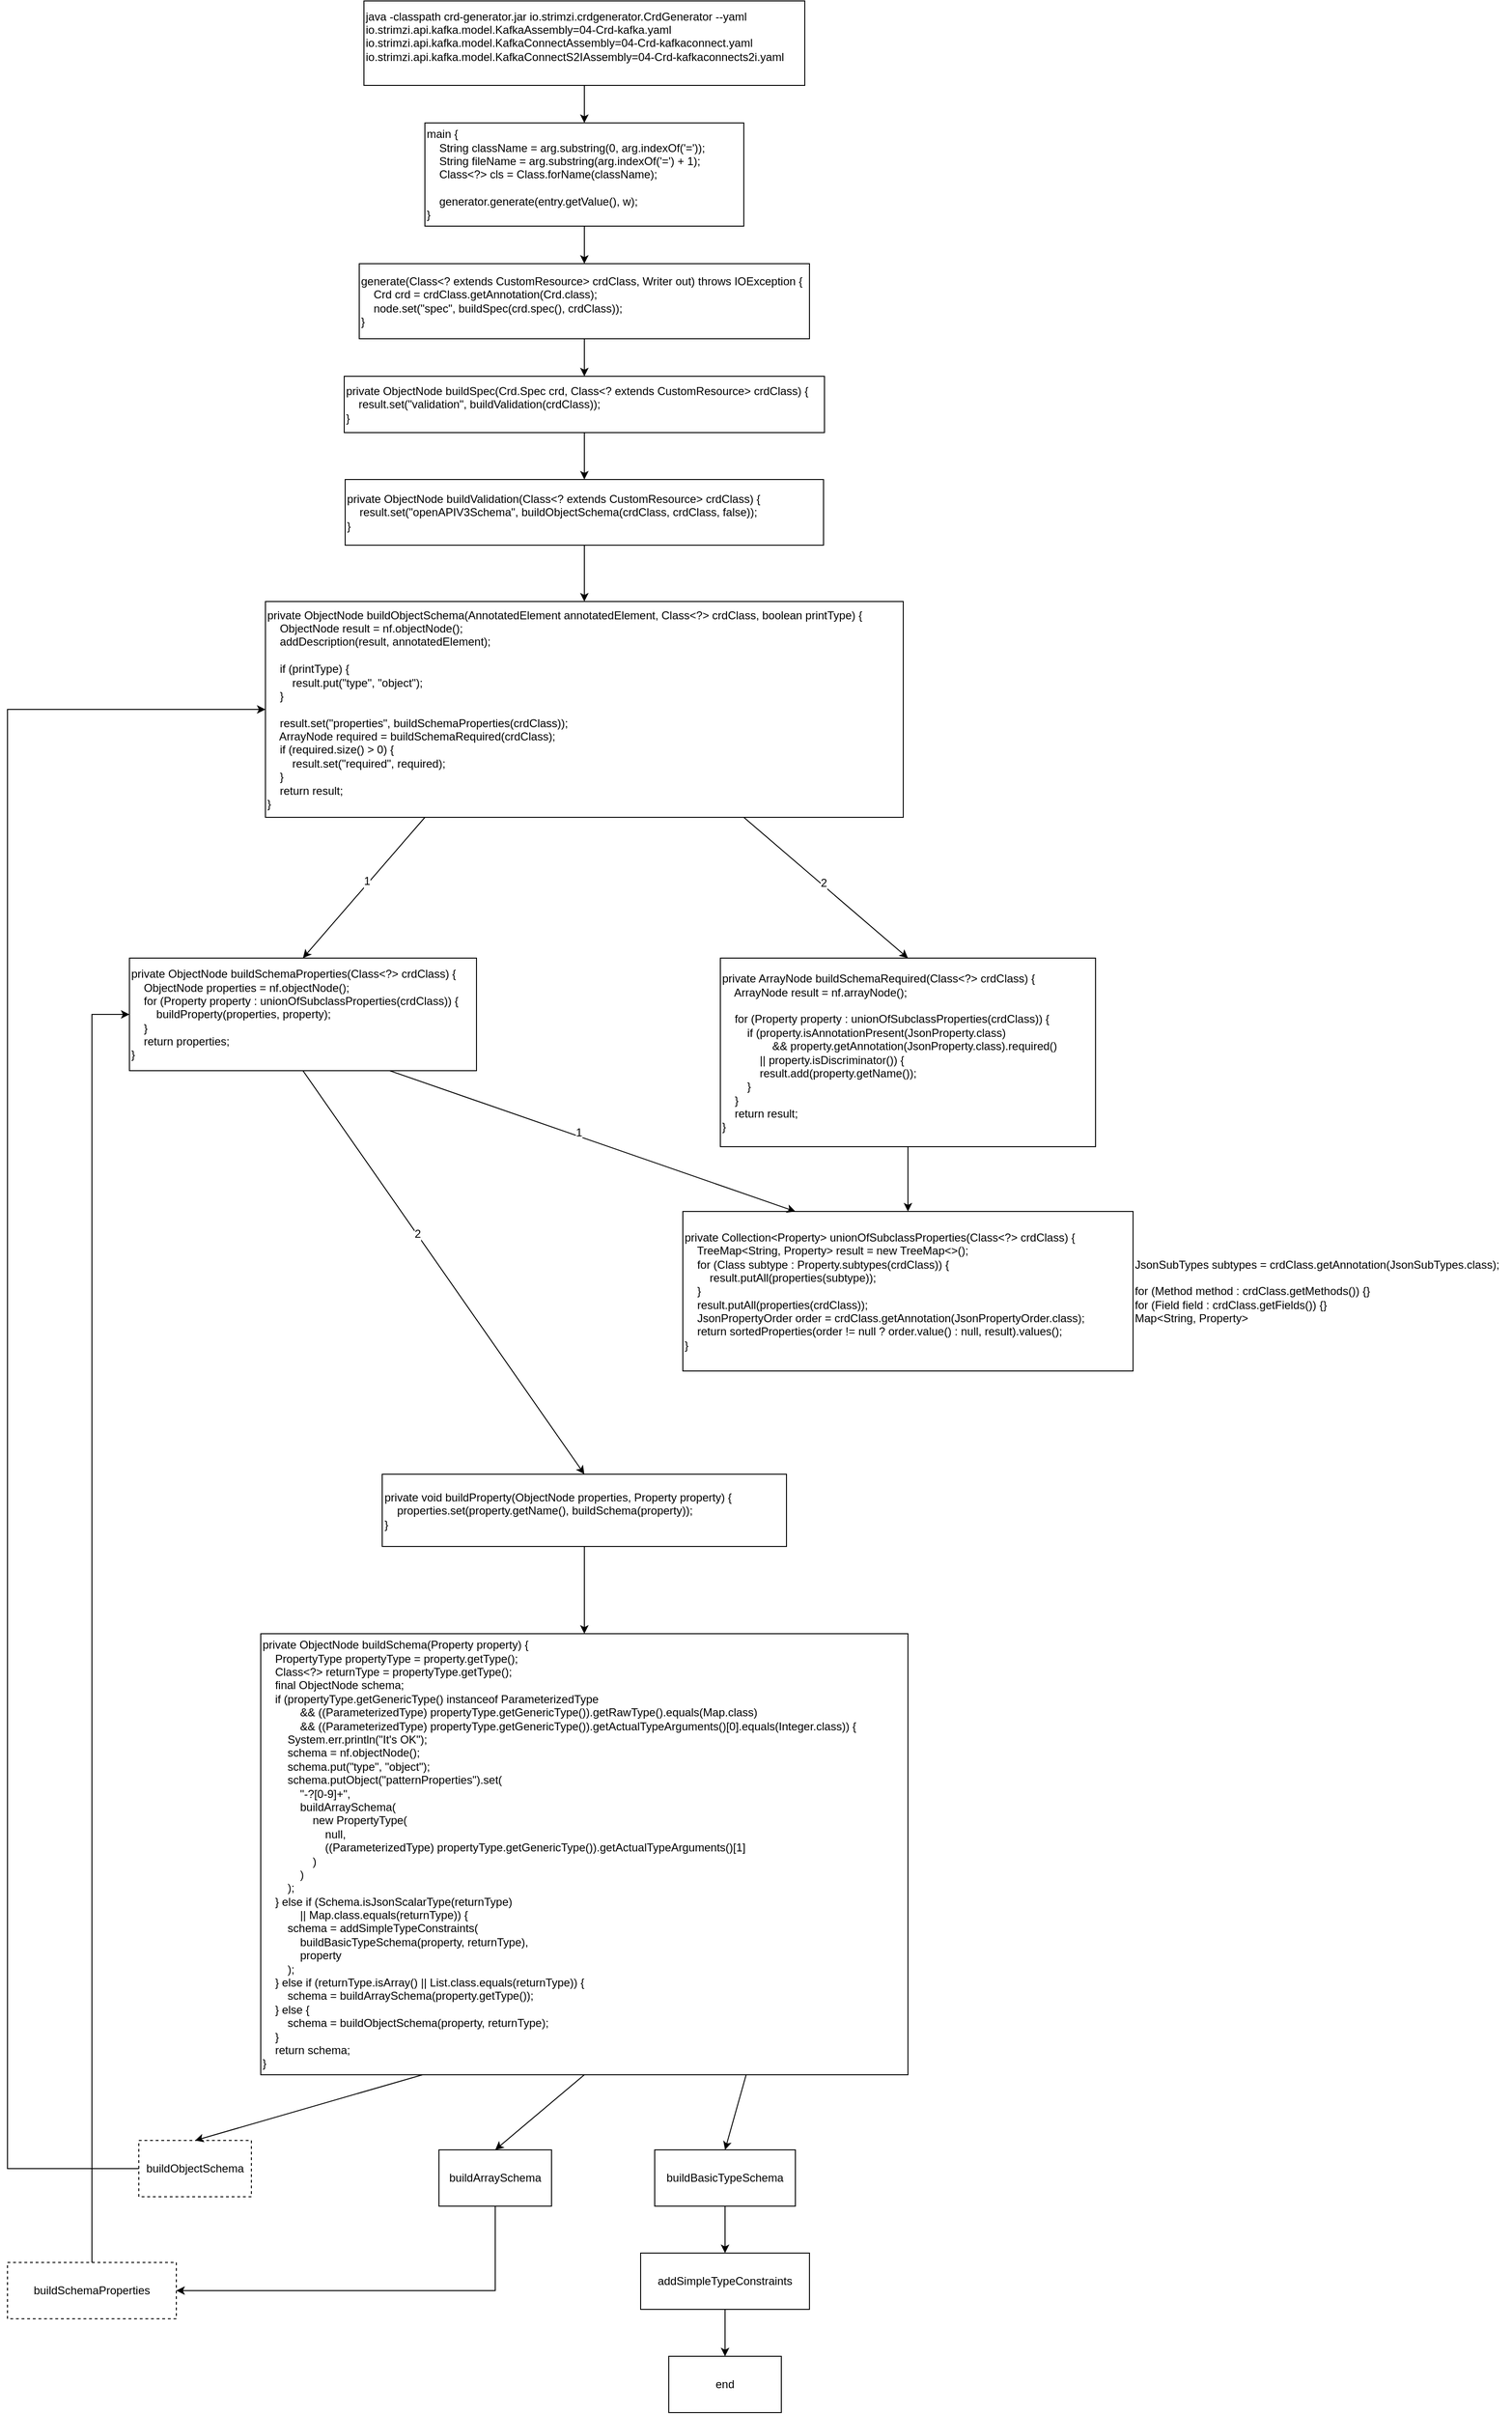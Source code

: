 <mxfile version="12.5.3" type="device"><diagram id="Lup9f7aE2gfxy3j1A1em" name="第 1 页"><mxGraphModel dx="1933" dy="807" grid="1" gridSize="10" guides="1" tooltips="1" connect="1" arrows="1" fold="1" page="1" pageScale="1" pageWidth="827" pageHeight="1169" math="0" shadow="0"><root><mxCell id="0"/><mxCell id="1" parent="0"/><mxCell id="MlUyRwrqVlx_JXv66tQy-4" style="edgeStyle=orthogonalEdgeStyle;rounded=0;orthogonalLoop=1;jettySize=auto;html=1;" edge="1" parent="1" source="MlUyRwrqVlx_JXv66tQy-2" target="MlUyRwrqVlx_JXv66tQy-3"><mxGeometry relative="1" as="geometry"/></mxCell><mxCell id="MlUyRwrqVlx_JXv66tQy-2" value="&lt;div&gt;java -classpath crd-generator.jar io.strimzi.crdgenerator.CrdGenerator --yaml&lt;/div&gt;&lt;div&gt;io.strimzi.api.kafka.model.KafkaAssembly=04-Crd-kafka.yaml&lt;/div&gt;&lt;div&gt;io.strimzi.api.kafka.model.KafkaConnectAssembly=04-Crd-kafkaconnect.yaml&lt;/div&gt;&lt;div&gt;io.strimzi.api.kafka.model.KafkaConnectS2IAssembly=04-Crd-kafkaconnects2i.yaml&lt;/div&gt;&lt;div&gt;&lt;br&gt;&lt;/div&gt;" style="rounded=0;whiteSpace=wrap;html=1;align=left;" vertex="1" parent="1"><mxGeometry x="280" y="80" width="470" height="90" as="geometry"/></mxCell><mxCell id="MlUyRwrqVlx_JXv66tQy-6" style="edgeStyle=orthogonalEdgeStyle;rounded=0;orthogonalLoop=1;jettySize=auto;html=1;" edge="1" parent="1" source="MlUyRwrqVlx_JXv66tQy-3" target="MlUyRwrqVlx_JXv66tQy-5"><mxGeometry relative="1" as="geometry"/></mxCell><mxCell id="MlUyRwrqVlx_JXv66tQy-3" value="&lt;div&gt;main {&lt;/div&gt;&lt;div&gt;&amp;nbsp; &amp;nbsp; String className = arg.substring(0, arg.indexOf('='));&lt;/div&gt;&lt;div&gt;&amp;nbsp; &amp;nbsp; String fileName = arg.substring(arg.indexOf('=') + 1);&lt;/div&gt;&lt;div&gt;&amp;nbsp; &amp;nbsp; Class&amp;lt;?&amp;gt; cls = Class.forName(className);&lt;/div&gt;&lt;div&gt;&lt;br&gt;&lt;/div&gt;&lt;div&gt;&amp;nbsp; &amp;nbsp; generator.generate(entry.getValue(), w);&lt;/div&gt;&lt;div&gt;}&lt;/div&gt;" style="rounded=0;whiteSpace=wrap;html=1;align=left;" vertex="1" parent="1"><mxGeometry x="345" y="210" width="340" height="110" as="geometry"/></mxCell><mxCell id="MlUyRwrqVlx_JXv66tQy-8" style="edgeStyle=orthogonalEdgeStyle;rounded=0;orthogonalLoop=1;jettySize=auto;html=1;" edge="1" parent="1" source="MlUyRwrqVlx_JXv66tQy-5" target="MlUyRwrqVlx_JXv66tQy-7"><mxGeometry relative="1" as="geometry"/></mxCell><mxCell id="MlUyRwrqVlx_JXv66tQy-5" value="&lt;div&gt;generate(Class&amp;lt;? extends CustomResource&amp;gt; crdClass, Writer out) throws IOException {&lt;/div&gt;&lt;div&gt;&amp;nbsp; &amp;nbsp; Crd crd = crdClass.getAnnotation(Crd.class);&lt;/div&gt;&lt;div&gt;&amp;nbsp; &amp;nbsp; node.set(&quot;spec&quot;, buildSpec(crd.spec(), crdClass));&lt;/div&gt;&lt;div&gt;}&lt;/div&gt;" style="rounded=0;whiteSpace=wrap;html=1;align=left;" vertex="1" parent="1"><mxGeometry x="275" y="360" width="480" height="80" as="geometry"/></mxCell><mxCell id="MlUyRwrqVlx_JXv66tQy-10" style="edgeStyle=orthogonalEdgeStyle;rounded=0;orthogonalLoop=1;jettySize=auto;html=1;entryX=0.5;entryY=0;entryDx=0;entryDy=0;" edge="1" parent="1" source="MlUyRwrqVlx_JXv66tQy-7" target="MlUyRwrqVlx_JXv66tQy-9"><mxGeometry relative="1" as="geometry"/></mxCell><mxCell id="MlUyRwrqVlx_JXv66tQy-7" value="&lt;div&gt;private ObjectNode buildSpec(Crd.Spec crd, Class&amp;lt;? extends CustomResource&amp;gt; crdClass) {&lt;/div&gt;&lt;div&gt;&amp;nbsp; &amp;nbsp; result.set(&quot;validation&quot;, buildValidation(crdClass));&lt;/div&gt;&lt;div&gt;}&lt;/div&gt;" style="rounded=0;whiteSpace=wrap;html=1;align=left;" vertex="1" parent="1"><mxGeometry x="259" y="480" width="512" height="60" as="geometry"/></mxCell><mxCell id="MlUyRwrqVlx_JXv66tQy-12" style="edgeStyle=orthogonalEdgeStyle;rounded=0;orthogonalLoop=1;jettySize=auto;html=1;" edge="1" parent="1" source="MlUyRwrqVlx_JXv66tQy-9" target="MlUyRwrqVlx_JXv66tQy-11"><mxGeometry relative="1" as="geometry"/></mxCell><mxCell id="MlUyRwrqVlx_JXv66tQy-9" value="&lt;div&gt;private ObjectNode buildValidation(Class&amp;lt;? extends CustomResource&amp;gt; crdClass) {&lt;/div&gt;&lt;div&gt;&amp;nbsp; &amp;nbsp; result.set(&quot;openAPIV3Schema&quot;, buildObjectSchema(crdClass, crdClass, false));&lt;/div&gt;&lt;div&gt;}&lt;/div&gt;" style="rounded=0;whiteSpace=wrap;html=1;align=left;" vertex="1" parent="1"><mxGeometry x="260" y="590" width="510" height="70" as="geometry"/></mxCell><mxCell id="MlUyRwrqVlx_JXv66tQy-11" value="&lt;div&gt;private ObjectNode buildObjectSchema(AnnotatedElement annotatedElement, Class&amp;lt;?&amp;gt; crdClass, boolean printType) {&lt;/div&gt;&lt;div&gt;&amp;nbsp; &amp;nbsp; ObjectNode result = nf.objectNode();&lt;/div&gt;&lt;div&gt;&amp;nbsp; &amp;nbsp; addDescription(result, annotatedElement);&lt;/div&gt;&lt;div&gt;&lt;br&gt;&lt;/div&gt;&lt;div&gt;&amp;nbsp; &amp;nbsp; if (printType) {&lt;/div&gt;&lt;div&gt;&amp;nbsp; &amp;nbsp; &amp;nbsp; &amp;nbsp; result.put(&quot;type&quot;, &quot;object&quot;);&lt;/div&gt;&lt;div&gt;&amp;nbsp; &amp;nbsp; }&lt;/div&gt;&lt;div&gt;&lt;br&gt;&lt;/div&gt;&lt;div&gt;&amp;nbsp; &amp;nbsp; result.set(&quot;properties&quot;, buildSchemaProperties(crdClass));&lt;/div&gt;&lt;div&gt;&amp;nbsp; &amp;nbsp; ArrayNode required = buildSchemaRequired(crdClass);&lt;/div&gt;&lt;div&gt;&amp;nbsp; &amp;nbsp; if (required.size() &amp;gt; 0) {&lt;/div&gt;&lt;div&gt;&amp;nbsp; &amp;nbsp; &amp;nbsp; &amp;nbsp; result.set(&quot;required&quot;, required);&lt;/div&gt;&lt;div&gt;&amp;nbsp; &amp;nbsp; }&lt;/div&gt;&lt;div&gt;&amp;nbsp; &amp;nbsp; return result;&lt;/div&gt;&lt;div&gt;}&lt;/div&gt;" style="rounded=0;whiteSpace=wrap;html=1;align=left;" vertex="1" parent="1"><mxGeometry x="175" y="720" width="680" height="230" as="geometry"/></mxCell><mxCell id="MlUyRwrqVlx_JXv66tQy-13" value="&lt;div&gt;private ObjectNode buildSchemaProperties(Class&amp;lt;?&amp;gt; crdClass) {&lt;/div&gt;&lt;div&gt;&amp;nbsp; &amp;nbsp; ObjectNode properties = nf.objectNode();&lt;/div&gt;&lt;div&gt;&amp;nbsp; &amp;nbsp; for (Property property : unionOfSubclassProperties(crdClass)) {&lt;/div&gt;&lt;div&gt;&amp;nbsp; &amp;nbsp; &amp;nbsp; &amp;nbsp; buildProperty(properties, property);&lt;/div&gt;&lt;div&gt;&amp;nbsp; &amp;nbsp; }&lt;/div&gt;&lt;div&gt;&amp;nbsp; &amp;nbsp; return properties;&lt;/div&gt;&lt;div&gt;}&lt;/div&gt;" style="rounded=0;whiteSpace=wrap;html=1;align=left;" vertex="1" parent="1"><mxGeometry x="30" y="1100" width="370" height="120" as="geometry"/></mxCell><mxCell id="MlUyRwrqVlx_JXv66tQy-15" value="" style="endArrow=classic;html=1;exitX=0.25;exitY=1;exitDx=0;exitDy=0;entryX=0.5;entryY=0;entryDx=0;entryDy=0;" edge="1" parent="1" source="MlUyRwrqVlx_JXv66tQy-11" target="MlUyRwrqVlx_JXv66tQy-13"><mxGeometry width="50" height="50" relative="1" as="geometry"><mxPoint x="30" y="1020" as="sourcePoint"/><mxPoint x="80" y="970" as="targetPoint"/></mxGeometry></mxCell><mxCell id="MlUyRwrqVlx_JXv66tQy-16" value="1" style="text;html=1;align=center;verticalAlign=middle;resizable=0;points=[];labelBackgroundColor=#ffffff;" vertex="1" connectable="0" parent="MlUyRwrqVlx_JXv66tQy-15"><mxGeometry x="-0.073" y="-2" relative="1" as="geometry"><mxPoint as="offset"/></mxGeometry></mxCell><mxCell id="MlUyRwrqVlx_JXv66tQy-17" value="&lt;div&gt;private ArrayNode buildSchemaRequired(Class&amp;lt;?&amp;gt; crdClass) {&lt;/div&gt;&lt;div&gt;&amp;nbsp; &amp;nbsp; ArrayNode result = nf.arrayNode();&lt;/div&gt;&lt;div&gt;&lt;br&gt;&lt;/div&gt;&lt;div&gt;&amp;nbsp; &amp;nbsp; for (Property property : unionOfSubclassProperties(crdClass)) {&lt;/div&gt;&lt;div&gt;&amp;nbsp; &amp;nbsp; &amp;nbsp; &amp;nbsp; if (property.isAnnotationPresent(JsonProperty.class)&lt;/div&gt;&lt;div&gt;&amp;nbsp; &amp;nbsp; &amp;nbsp; &amp;nbsp; &amp;nbsp; &amp;nbsp; &amp;nbsp; &amp;nbsp; &amp;amp;&amp;amp; property.getAnnotation(JsonProperty.class).required()&lt;/div&gt;&lt;div&gt;&amp;nbsp; &amp;nbsp; &amp;nbsp; &amp;nbsp; &amp;nbsp; &amp;nbsp; || property.isDiscriminator()) {&lt;/div&gt;&lt;div&gt;&amp;nbsp; &amp;nbsp; &amp;nbsp; &amp;nbsp; &amp;nbsp; &amp;nbsp; result.add(property.getName());&lt;/div&gt;&lt;div&gt;&amp;nbsp; &amp;nbsp; &amp;nbsp; &amp;nbsp; }&lt;/div&gt;&lt;div&gt;&amp;nbsp; &amp;nbsp; }&lt;/div&gt;&lt;div&gt;&amp;nbsp; &amp;nbsp; return result;&lt;/div&gt;&lt;div&gt;}&lt;/div&gt;" style="rounded=0;whiteSpace=wrap;html=1;align=left;" vertex="1" parent="1"><mxGeometry x="660" y="1100" width="400" height="201" as="geometry"/></mxCell><mxCell id="MlUyRwrqVlx_JXv66tQy-20" value="&lt;div&gt;private Collection&amp;lt;Property&amp;gt; unionOfSubclassProperties(Class&amp;lt;?&amp;gt; crdClass) {&lt;/div&gt;&lt;div&gt;&amp;nbsp; &amp;nbsp; TreeMap&amp;lt;String, Property&amp;gt; result = new TreeMap&amp;lt;&amp;gt;();&lt;/div&gt;&lt;div&gt;&amp;nbsp; &amp;nbsp; for (Class subtype : Property.subtypes(crdClass)) {&lt;/div&gt;&lt;div&gt;&amp;nbsp; &amp;nbsp; &amp;nbsp; &amp;nbsp; result.putAll(properties(subtype));&lt;/div&gt;&lt;div&gt;&amp;nbsp; &amp;nbsp; }&lt;/div&gt;&lt;div&gt;&amp;nbsp; &amp;nbsp; result.putAll(properties(crdClass));&lt;/div&gt;&lt;div&gt;&amp;nbsp; &amp;nbsp; JsonPropertyOrder order = crdClass.getAnnotation(JsonPropertyOrder.class);&lt;/div&gt;&lt;div&gt;&amp;nbsp; &amp;nbsp; return sortedProperties(order != null ? order.value() : null, result).values();&lt;/div&gt;&lt;div&gt;}&lt;/div&gt;" style="rounded=0;whiteSpace=wrap;html=1;align=left;" vertex="1" parent="1"><mxGeometry x="620" y="1370" width="480" height="170" as="geometry"/></mxCell><mxCell id="MlUyRwrqVlx_JXv66tQy-29" style="edgeStyle=orthogonalEdgeStyle;rounded=0;orthogonalLoop=1;jettySize=auto;html=1;" edge="1" parent="1" source="MlUyRwrqVlx_JXv66tQy-26" target="MlUyRwrqVlx_JXv66tQy-28"><mxGeometry relative="1" as="geometry"/></mxCell><mxCell id="MlUyRwrqVlx_JXv66tQy-26" value="&lt;div&gt;private void buildProperty(ObjectNode properties, Property property) {&lt;/div&gt;&lt;div&gt;&amp;nbsp; &amp;nbsp; properties.set(property.getName(), buildSchema(property));&lt;/div&gt;&lt;div&gt;}&lt;/div&gt;" style="rounded=0;whiteSpace=wrap;html=1;align=left;" vertex="1" parent="1"><mxGeometry x="299.5" y="1650" width="431" height="77" as="geometry"/></mxCell><mxCell id="MlUyRwrqVlx_JXv66tQy-28" value="&lt;div&gt;private ObjectNode buildSchema(Property property) {&lt;/div&gt;&lt;div&gt;&amp;nbsp; &amp;nbsp; PropertyType propertyType = property.getType();&lt;/div&gt;&lt;div&gt;&amp;nbsp; &amp;nbsp; Class&amp;lt;?&amp;gt; returnType = propertyType.getType();&lt;/div&gt;&lt;div&gt;&amp;nbsp; &amp;nbsp; final ObjectNode schema;&lt;/div&gt;&lt;div&gt;&amp;nbsp; &amp;nbsp; if (propertyType.getGenericType() instanceof ParameterizedType&lt;/div&gt;&lt;div&gt;&amp;nbsp; &amp;nbsp; &amp;nbsp; &amp;nbsp; &amp;nbsp; &amp;nbsp; &amp;amp;&amp;amp; ((ParameterizedType) propertyType.getGenericType()).getRawType().equals(Map.class)&lt;/div&gt;&lt;div&gt;&amp;nbsp; &amp;nbsp; &amp;nbsp; &amp;nbsp; &amp;nbsp; &amp;nbsp; &amp;amp;&amp;amp; ((ParameterizedType) propertyType.getGenericType()).getActualTypeArguments()[0].equals(Integer.class)) {&lt;/div&gt;&lt;div&gt;&amp;nbsp; &amp;nbsp; &amp;nbsp; &amp;nbsp; System.err.println(&quot;It's OK&quot;);&lt;/div&gt;&lt;div&gt;&amp;nbsp; &amp;nbsp; &amp;nbsp; &amp;nbsp; schema = nf.objectNode();&lt;/div&gt;&lt;div&gt;&amp;nbsp; &amp;nbsp; &amp;nbsp; &amp;nbsp; schema.put(&quot;type&quot;, &quot;object&quot;);&lt;/div&gt;&lt;div&gt;&amp;nbsp; &amp;nbsp; &amp;nbsp; &amp;nbsp; schema.putObject(&quot;patternProperties&quot;).set(&lt;/div&gt;&lt;div&gt;&amp;nbsp; &amp;nbsp; &amp;nbsp; &amp;nbsp; &amp;nbsp; &amp;nbsp; &quot;-?[0-9]+&quot;,&lt;/div&gt;&lt;div&gt;&amp;nbsp; &amp;nbsp; &amp;nbsp; &amp;nbsp; &amp;nbsp; &amp;nbsp; buildArraySchema(&lt;/div&gt;&lt;div&gt;&amp;nbsp; &amp;nbsp; &amp;nbsp; &amp;nbsp; &amp;nbsp; &amp;nbsp; &amp;nbsp; &amp;nbsp; new PropertyType(&lt;/div&gt;&lt;div&gt;&amp;nbsp; &amp;nbsp; &amp;nbsp; &amp;nbsp; &amp;nbsp; &amp;nbsp; &amp;nbsp; &amp;nbsp; &amp;nbsp; &amp;nbsp; null,&lt;/div&gt;&lt;div&gt;&amp;nbsp; &amp;nbsp; &amp;nbsp; &amp;nbsp; &amp;nbsp; &amp;nbsp; &amp;nbsp; &amp;nbsp; &amp;nbsp; &amp;nbsp; ((ParameterizedType) propertyType.getGenericType()).getActualTypeArguments()[1]&lt;/div&gt;&lt;div&gt;&amp;nbsp; &amp;nbsp; &amp;nbsp; &amp;nbsp; &amp;nbsp; &amp;nbsp; &amp;nbsp; &amp;nbsp; )&lt;/div&gt;&lt;div&gt;&amp;nbsp; &amp;nbsp; &amp;nbsp; &amp;nbsp; &amp;nbsp; &amp;nbsp; )&lt;/div&gt;&lt;div&gt;&amp;nbsp; &amp;nbsp; &amp;nbsp; &amp;nbsp; );&lt;/div&gt;&lt;div&gt;&amp;nbsp; &amp;nbsp; } else if (Schema.isJsonScalarType(returnType)&lt;/div&gt;&lt;div&gt;&amp;nbsp; &amp;nbsp; &amp;nbsp; &amp;nbsp; &amp;nbsp; &amp;nbsp; || Map.class.equals(returnType)) {&lt;/div&gt;&lt;div&gt;&amp;nbsp; &amp;nbsp; &amp;nbsp; &amp;nbsp; schema = addSimpleTypeConstraints(&lt;/div&gt;&lt;div&gt;&amp;nbsp; &amp;nbsp; &amp;nbsp; &amp;nbsp; &amp;nbsp; &amp;nbsp; buildBasicTypeSchema(property, returnType),&lt;/div&gt;&lt;div&gt;&amp;nbsp; &amp;nbsp; &amp;nbsp; &amp;nbsp; &amp;nbsp; &amp;nbsp; property&lt;/div&gt;&lt;div&gt;&amp;nbsp; &amp;nbsp; &amp;nbsp; &amp;nbsp; );&lt;/div&gt;&lt;div&gt;&amp;nbsp; &amp;nbsp; } else if (returnType.isArray() || List.class.equals(returnType)) {&lt;/div&gt;&lt;div&gt;&amp;nbsp; &amp;nbsp; &amp;nbsp; &amp;nbsp; schema = buildArraySchema(property.getType());&lt;/div&gt;&lt;div&gt;&amp;nbsp; &amp;nbsp; } else {&lt;/div&gt;&lt;div&gt;&amp;nbsp; &amp;nbsp; &amp;nbsp; &amp;nbsp; schema = buildObjectSchema(property, returnType);&lt;/div&gt;&lt;div&gt;&amp;nbsp; &amp;nbsp; }&lt;/div&gt;&lt;div&gt;&amp;nbsp; &amp;nbsp; return schema;&lt;/div&gt;&lt;div&gt;}&lt;/div&gt;" style="rounded=0;whiteSpace=wrap;html=1;align=left;" vertex="1" parent="1"><mxGeometry x="170" y="1820" width="690" height="470" as="geometry"/></mxCell><mxCell id="MlUyRwrqVlx_JXv66tQy-31" value="JsonSubTypes subtypes = crdClass.getAnnotation(JsonSubTypes.class);&lt;br&gt;&lt;br&gt;&lt;div&gt;for (Method method : crdClass.getMethods()) {}&lt;/div&gt;&lt;div&gt;for (Field field : crdClass.getFields()) {}&lt;/div&gt;&lt;div&gt;Map&amp;lt;String, Property&amp;gt;&lt;/div&gt;" style="text;html=1;strokeColor=none;fillColor=none;align=left;verticalAlign=middle;whiteSpace=wrap;rounded=0;" vertex="1" parent="1"><mxGeometry x="1100" y="1405" width="403" height="100" as="geometry"/></mxCell><mxCell id="MlUyRwrqVlx_JXv66tQy-42" style="edgeStyle=orthogonalEdgeStyle;rounded=0;orthogonalLoop=1;jettySize=auto;html=1;entryX=1;entryY=0.5;entryDx=0;entryDy=0;exitX=0.5;exitY=1;exitDx=0;exitDy=0;" edge="1" parent="1" source="MlUyRwrqVlx_JXv66tQy-32" target="MlUyRwrqVlx_JXv66tQy-39"><mxGeometry relative="1" as="geometry"><Array as="points"><mxPoint x="420" y="2520"/></Array></mxGeometry></mxCell><mxCell id="MlUyRwrqVlx_JXv66tQy-32" value="buildArraySchema" style="rounded=0;whiteSpace=wrap;html=1;" vertex="1" parent="1"><mxGeometry x="360" y="2370" width="120" height="60" as="geometry"/></mxCell><mxCell id="MlUyRwrqVlx_JXv66tQy-58" style="edgeStyle=orthogonalEdgeStyle;rounded=0;orthogonalLoop=1;jettySize=auto;html=1;" edge="1" parent="1" source="MlUyRwrqVlx_JXv66tQy-33" target="MlUyRwrqVlx_JXv66tQy-57"><mxGeometry relative="1" as="geometry"/></mxCell><mxCell id="MlUyRwrqVlx_JXv66tQy-33" value="buildBasicTypeSchema" style="rounded=0;whiteSpace=wrap;html=1;" vertex="1" parent="1"><mxGeometry x="590" y="2370" width="150" height="60" as="geometry"/></mxCell><mxCell id="MlUyRwrqVlx_JXv66tQy-38" style="edgeStyle=orthogonalEdgeStyle;rounded=0;orthogonalLoop=1;jettySize=auto;html=1;entryX=0;entryY=0.5;entryDx=0;entryDy=0;" edge="1" parent="1" source="MlUyRwrqVlx_JXv66tQy-34" target="MlUyRwrqVlx_JXv66tQy-11"><mxGeometry relative="1" as="geometry"><Array as="points"><mxPoint x="-100" y="2390"/><mxPoint x="-100" y="835"/></Array></mxGeometry></mxCell><mxCell id="MlUyRwrqVlx_JXv66tQy-34" value="buildObjectSchema" style="rounded=0;whiteSpace=wrap;html=1;dashed=1;" vertex="1" parent="1"><mxGeometry x="40" y="2360" width="120" height="60" as="geometry"/></mxCell><mxCell id="MlUyRwrqVlx_JXv66tQy-35" value="" style="endArrow=classic;html=1;exitX=0.5;exitY=1;exitDx=0;exitDy=0;entryX=0.5;entryY=0;entryDx=0;entryDy=0;" edge="1" parent="1" source="MlUyRwrqVlx_JXv66tQy-28" target="MlUyRwrqVlx_JXv66tQy-32"><mxGeometry width="50" height="50" relative="1" as="geometry"><mxPoint x="560" y="2470" as="sourcePoint"/><mxPoint x="610" y="2420" as="targetPoint"/></mxGeometry></mxCell><mxCell id="MlUyRwrqVlx_JXv66tQy-37" value="" style="endArrow=classic;html=1;exitX=0.25;exitY=1;exitDx=0;exitDy=0;entryX=0.5;entryY=0;entryDx=0;entryDy=0;" edge="1" parent="1" source="MlUyRwrqVlx_JXv66tQy-28" target="MlUyRwrqVlx_JXv66tQy-34"><mxGeometry width="50" height="50" relative="1" as="geometry"><mxPoint x="180" y="2410" as="sourcePoint"/><mxPoint x="230" y="2360" as="targetPoint"/></mxGeometry></mxCell><mxCell id="MlUyRwrqVlx_JXv66tQy-43" style="edgeStyle=orthogonalEdgeStyle;rounded=0;orthogonalLoop=1;jettySize=auto;html=1;entryX=0;entryY=0.5;entryDx=0;entryDy=0;" edge="1" parent="1" source="MlUyRwrqVlx_JXv66tQy-39" target="MlUyRwrqVlx_JXv66tQy-13"><mxGeometry relative="1" as="geometry"/></mxCell><mxCell id="MlUyRwrqVlx_JXv66tQy-39" value="buildSchemaProperties" style="rounded=0;whiteSpace=wrap;html=1;dashed=1;" vertex="1" parent="1"><mxGeometry x="-100" y="2490" width="180" height="60" as="geometry"/></mxCell><mxCell id="MlUyRwrqVlx_JXv66tQy-44" value="end" style="rounded=0;whiteSpace=wrap;html=1;" vertex="1" parent="1"><mxGeometry x="605" y="2590" width="120" height="60" as="geometry"/></mxCell><mxCell id="MlUyRwrqVlx_JXv66tQy-46" value="" style="endArrow=classic;html=1;exitX=0.75;exitY=1;exitDx=0;exitDy=0;entryX=0.5;entryY=0;entryDx=0;entryDy=0;" edge="1" parent="1" source="MlUyRwrqVlx_JXv66tQy-28" target="MlUyRwrqVlx_JXv66tQy-33"><mxGeometry width="50" height="50" relative="1" as="geometry"><mxPoint x="640" y="2620" as="sourcePoint"/><mxPoint x="690" y="2570" as="targetPoint"/></mxGeometry></mxCell><mxCell id="MlUyRwrqVlx_JXv66tQy-48" value="" style="endArrow=classic;html=1;exitX=0.75;exitY=1;exitDx=0;exitDy=0;entryX=0.5;entryY=0;entryDx=0;entryDy=0;" edge="1" parent="1" source="MlUyRwrqVlx_JXv66tQy-11" target="MlUyRwrqVlx_JXv66tQy-17"><mxGeometry width="50" height="50" relative="1" as="geometry"><mxPoint x="460" y="1370" as="sourcePoint"/><mxPoint x="510" y="1320" as="targetPoint"/></mxGeometry></mxCell><mxCell id="MlUyRwrqVlx_JXv66tQy-56" value="2" style="text;html=1;align=center;verticalAlign=middle;resizable=0;points=[];labelBackgroundColor=#ffffff;" vertex="1" connectable="0" parent="MlUyRwrqVlx_JXv66tQy-48"><mxGeometry x="-0.045" y="2" relative="1" as="geometry"><mxPoint as="offset"/></mxGeometry></mxCell><mxCell id="MlUyRwrqVlx_JXv66tQy-51" value="" style="endArrow=classic;html=1;exitX=0.5;exitY=1;exitDx=0;exitDy=0;entryX=0.5;entryY=0;entryDx=0;entryDy=0;" edge="1" parent="1" source="MlUyRwrqVlx_JXv66tQy-17" target="MlUyRwrqVlx_JXv66tQy-20"><mxGeometry width="50" height="50" relative="1" as="geometry"><mxPoint x="470" y="1400" as="sourcePoint"/><mxPoint x="520" y="1350" as="targetPoint"/></mxGeometry></mxCell><mxCell id="MlUyRwrqVlx_JXv66tQy-52" value="" style="endArrow=classic;html=1;exitX=0.75;exitY=1;exitDx=0;exitDy=0;entryX=0.25;entryY=0;entryDx=0;entryDy=0;" edge="1" parent="1" source="MlUyRwrqVlx_JXv66tQy-13" target="MlUyRwrqVlx_JXv66tQy-20"><mxGeometry width="50" height="50" relative="1" as="geometry"><mxPoint x="100" y="1430" as="sourcePoint"/><mxPoint x="150" y="1380" as="targetPoint"/></mxGeometry></mxCell><mxCell id="MlUyRwrqVlx_JXv66tQy-53" value="1" style="text;html=1;align=center;verticalAlign=middle;resizable=0;points=[];labelBackgroundColor=#ffffff;" vertex="1" connectable="0" parent="MlUyRwrqVlx_JXv66tQy-52"><mxGeometry x="-0.074" y="4" relative="1" as="geometry"><mxPoint as="offset"/></mxGeometry></mxCell><mxCell id="MlUyRwrqVlx_JXv66tQy-54" value="" style="endArrow=classic;html=1;exitX=0.5;exitY=1;exitDx=0;exitDy=0;entryX=0.5;entryY=0;entryDx=0;entryDy=0;" edge="1" parent="1" source="MlUyRwrqVlx_JXv66tQy-13" target="MlUyRwrqVlx_JXv66tQy-26"><mxGeometry width="50" height="50" relative="1" as="geometry"><mxPoint x="140" y="1500" as="sourcePoint"/><mxPoint x="190" y="1450" as="targetPoint"/></mxGeometry></mxCell><mxCell id="MlUyRwrqVlx_JXv66tQy-55" value="2" style="text;html=1;align=center;verticalAlign=middle;resizable=0;points=[];labelBackgroundColor=#ffffff;" vertex="1" connectable="0" parent="MlUyRwrqVlx_JXv66tQy-54"><mxGeometry x="-0.192" relative="1" as="geometry"><mxPoint as="offset"/></mxGeometry></mxCell><mxCell id="MlUyRwrqVlx_JXv66tQy-59" style="edgeStyle=orthogonalEdgeStyle;rounded=0;orthogonalLoop=1;jettySize=auto;html=1;" edge="1" parent="1" source="MlUyRwrqVlx_JXv66tQy-57" target="MlUyRwrqVlx_JXv66tQy-44"><mxGeometry relative="1" as="geometry"/></mxCell><mxCell id="MlUyRwrqVlx_JXv66tQy-57" value="addSimpleTypeConstraints" style="rounded=0;whiteSpace=wrap;html=1;" vertex="1" parent="1"><mxGeometry x="575" y="2480" width="180" height="60" as="geometry"/></mxCell></root></mxGraphModel></diagram></mxfile>